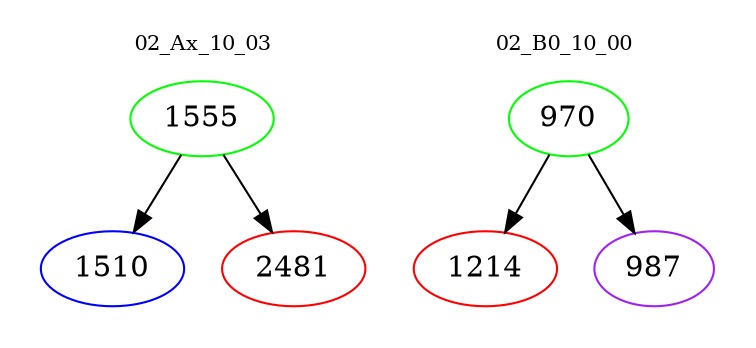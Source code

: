digraph{
subgraph cluster_0 {
color = white
label = "02_Ax_10_03";
fontsize=10;
T0_1555 [label="1555", color="green"]
T0_1555 -> T0_1510 [color="black"]
T0_1510 [label="1510", color="blue"]
T0_1555 -> T0_2481 [color="black"]
T0_2481 [label="2481", color="red"]
}
subgraph cluster_1 {
color = white
label = "02_B0_10_00";
fontsize=10;
T1_970 [label="970", color="green"]
T1_970 -> T1_1214 [color="black"]
T1_1214 [label="1214", color="red"]
T1_970 -> T1_987 [color="black"]
T1_987 [label="987", color="purple"]
}
}
